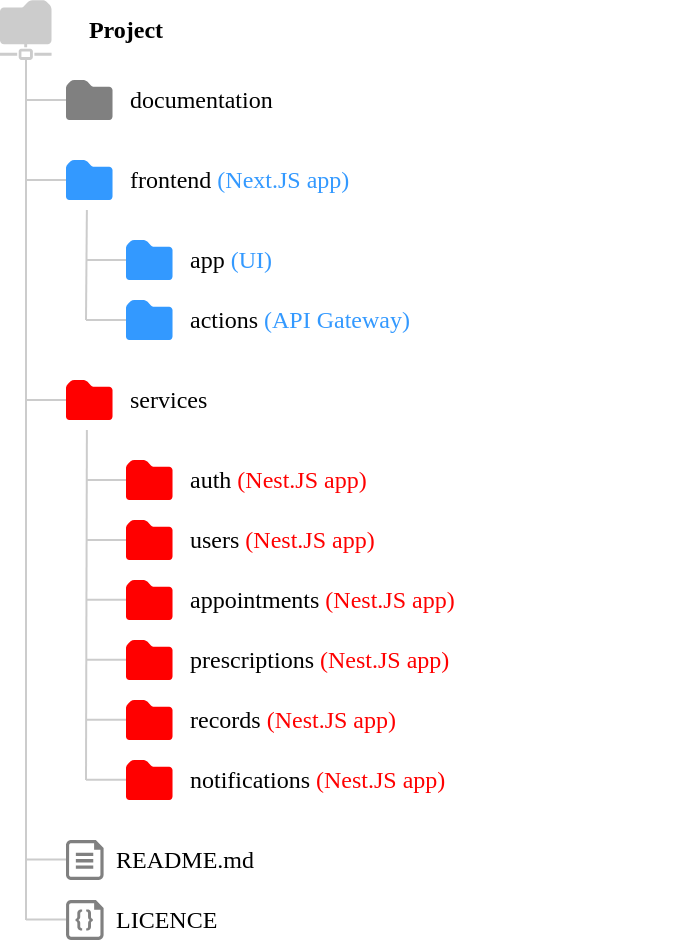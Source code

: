 <mxfile version="28.0.4">
  <diagram name="Page-1" id="RI052Ass6KsZAgoyUiPx">
    <mxGraphModel dx="920" dy="574" grid="1" gridSize="10" guides="1" tooltips="1" connect="1" arrows="1" fold="1" page="1" pageScale="1" pageWidth="850" pageHeight="1100" math="0" shadow="0">
      <root>
        <mxCell id="0" />
        <mxCell id="1" parent="0" />
        <mxCell id="jASODgR0XXV5XVLS1rNU-54" value="" style="group" vertex="1" connectable="0" parent="1">
          <mxGeometry x="87" y="80" width="343" height="475" as="geometry" />
        </mxCell>
        <mxCell id="jASODgR0XXV5XVLS1rNU-2" value="&lt;font face=&quot;Fira Code&quot;&gt;&lt;b&gt;Project&lt;/b&gt;&lt;/font&gt;" style="text;html=1;align=center;verticalAlign=middle;whiteSpace=wrap;rounded=0;" vertex="1" parent="jASODgR0XXV5XVLS1rNU-54">
          <mxGeometry x="33" width="60" height="30" as="geometry" />
        </mxCell>
        <mxCell id="jASODgR0XXV5XVLS1rNU-3" value="" style="endArrow=none;html=1;rounded=0;strokeColor=#CCCCCC;" edge="1" parent="jASODgR0XXV5XVLS1rNU-54">
          <mxGeometry width="50" height="50" relative="1" as="geometry">
            <mxPoint x="13" y="460" as="sourcePoint" />
            <mxPoint x="13" y="30" as="targetPoint" />
          </mxGeometry>
        </mxCell>
        <mxCell id="jASODgR0XXV5XVLS1rNU-5" value="" style="sketch=0;aspect=fixed;pointerEvents=1;shadow=0;dashed=0;html=1;strokeColor=none;labelPosition=center;verticalLabelPosition=bottom;verticalAlign=top;align=center;fillColor=#808080;shape=mxgraph.mscae.enterprise.folder" vertex="1" parent="jASODgR0XXV5XVLS1rNU-54">
          <mxGeometry x="33" y="40" width="23.26" height="20" as="geometry" />
        </mxCell>
        <mxCell id="jASODgR0XXV5XVLS1rNU-6" value="" style="endArrow=none;html=1;rounded=0;strokeColor=#CCCCCC;entryX=0;entryY=0.5;entryDx=0;entryDy=0;entryPerimeter=0;" edge="1" parent="jASODgR0XXV5XVLS1rNU-54" target="jASODgR0XXV5XVLS1rNU-5">
          <mxGeometry width="50" height="50" relative="1" as="geometry">
            <mxPoint x="13" y="50" as="sourcePoint" />
            <mxPoint x="13" y="150" as="targetPoint" />
          </mxGeometry>
        </mxCell>
        <mxCell id="jASODgR0XXV5XVLS1rNU-7" value="&lt;font face=&quot;Fira Code&quot;&gt;documentation&lt;/font&gt;" style="text;html=1;align=left;verticalAlign=middle;whiteSpace=wrap;rounded=0;" vertex="1" parent="jASODgR0XXV5XVLS1rNU-54">
          <mxGeometry x="63" y="35" width="100" height="30" as="geometry" />
        </mxCell>
        <mxCell id="jASODgR0XXV5XVLS1rNU-8" value="" style="sketch=0;aspect=fixed;pointerEvents=1;shadow=0;dashed=0;html=1;strokeColor=none;labelPosition=center;verticalLabelPosition=bottom;verticalAlign=top;align=center;fillColor=#3399FF;shape=mxgraph.mscae.enterprise.folder" vertex="1" parent="jASODgR0XXV5XVLS1rNU-54">
          <mxGeometry x="33" y="80" width="23.26" height="20" as="geometry" />
        </mxCell>
        <mxCell id="jASODgR0XXV5XVLS1rNU-10" value="" style="endArrow=none;html=1;rounded=0;strokeColor=#CCCCCC;entryX=0;entryY=0.5;entryDx=0;entryDy=0;entryPerimeter=0;" edge="1" parent="jASODgR0XXV5XVLS1rNU-54" target="jASODgR0XXV5XVLS1rNU-8">
          <mxGeometry width="50" height="50" relative="1" as="geometry">
            <mxPoint x="13" y="90" as="sourcePoint" />
            <mxPoint x="33" y="70" as="targetPoint" />
          </mxGeometry>
        </mxCell>
        <mxCell id="jASODgR0XXV5XVLS1rNU-11" value="&lt;font face=&quot;Fira Code&quot;&gt;frontend &lt;font style=&quot;color: rgb(51, 153, 255);&quot;&gt;(Next.JS app)&lt;/font&gt;&lt;/font&gt;" style="text;html=1;align=left;verticalAlign=middle;whiteSpace=wrap;rounded=0;" vertex="1" parent="jASODgR0XXV5XVLS1rNU-54">
          <mxGeometry x="63" y="75" width="180" height="30" as="geometry" />
        </mxCell>
        <mxCell id="jASODgR0XXV5XVLS1rNU-12" value="" style="endArrow=none;html=1;rounded=0;strokeColor=#CCCCCC;curved=1;" edge="1" parent="jASODgR0XXV5XVLS1rNU-54">
          <mxGeometry width="50" height="50" relative="1" as="geometry">
            <mxPoint x="43" y="160" as="sourcePoint" />
            <mxPoint x="43.44" y="105" as="targetPoint" />
          </mxGeometry>
        </mxCell>
        <mxCell id="jASODgR0XXV5XVLS1rNU-15" value="" style="sketch=0;aspect=fixed;pointerEvents=1;shadow=0;dashed=0;html=1;strokeColor=none;labelPosition=center;verticalLabelPosition=bottom;verticalAlign=top;align=center;fillColor=#3399FF;shape=mxgraph.mscae.enterprise.folder" vertex="1" parent="jASODgR0XXV5XVLS1rNU-54">
          <mxGeometry x="63" y="120" width="23.26" height="20" as="geometry" />
        </mxCell>
        <mxCell id="jASODgR0XXV5XVLS1rNU-16" value="" style="endArrow=none;html=1;rounded=0;strokeColor=#CCCCCC;entryX=0;entryY=0.5;entryDx=0;entryDy=0;entryPerimeter=0;" edge="1" parent="jASODgR0XXV5XVLS1rNU-54" target="jASODgR0XXV5XVLS1rNU-15">
          <mxGeometry width="50" height="50" relative="1" as="geometry">
            <mxPoint x="43" y="130" as="sourcePoint" />
            <mxPoint x="73" y="110" as="targetPoint" />
          </mxGeometry>
        </mxCell>
        <mxCell id="jASODgR0XXV5XVLS1rNU-17" value="&lt;font face=&quot;Fira Code&quot;&gt;app&amp;nbsp;&lt;font style=&quot;color: rgb(51, 153, 255);&quot;&gt;(UI)&lt;/font&gt;&lt;/font&gt;" style="text;html=1;align=left;verticalAlign=middle;whiteSpace=wrap;rounded=0;" vertex="1" parent="jASODgR0XXV5XVLS1rNU-54">
          <mxGeometry x="93" y="115" width="130" height="30" as="geometry" />
        </mxCell>
        <mxCell id="jASODgR0XXV5XVLS1rNU-18" value="" style="sketch=0;aspect=fixed;pointerEvents=1;shadow=0;dashed=0;html=1;strokeColor=none;labelPosition=center;verticalLabelPosition=bottom;verticalAlign=top;align=center;fillColor=#3399FF;shape=mxgraph.mscae.enterprise.folder" vertex="1" parent="jASODgR0XXV5XVLS1rNU-54">
          <mxGeometry x="63" y="150" width="23.26" height="20" as="geometry" />
        </mxCell>
        <mxCell id="jASODgR0XXV5XVLS1rNU-19" value="&lt;font face=&quot;Fira Code&quot;&gt;actions&amp;nbsp;&lt;font style=&quot;color: rgb(51, 153, 255);&quot;&gt;(API Gateway)&lt;/font&gt;&lt;/font&gt;" style="text;html=1;align=left;verticalAlign=middle;whiteSpace=wrap;rounded=0;" vertex="1" parent="jASODgR0XXV5XVLS1rNU-54">
          <mxGeometry x="93" y="145" width="180" height="30" as="geometry" />
        </mxCell>
        <mxCell id="jASODgR0XXV5XVLS1rNU-20" value="" style="endArrow=none;html=1;rounded=0;strokeColor=#CCCCCC;entryX=0;entryY=0.5;entryDx=0;entryDy=0;entryPerimeter=0;" edge="1" parent="jASODgR0XXV5XVLS1rNU-54" target="jASODgR0XXV5XVLS1rNU-18">
          <mxGeometry width="50" height="50" relative="1" as="geometry">
            <mxPoint x="43" y="160" as="sourcePoint" />
            <mxPoint x="73" y="130" as="targetPoint" />
          </mxGeometry>
        </mxCell>
        <mxCell id="jASODgR0XXV5XVLS1rNU-21" value="" style="sketch=0;aspect=fixed;pointerEvents=1;shadow=0;dashed=0;html=1;strokeColor=none;labelPosition=center;verticalLabelPosition=bottom;verticalAlign=top;align=center;fillColor=#FF0000;shape=mxgraph.mscae.enterprise.folder" vertex="1" parent="jASODgR0XXV5XVLS1rNU-54">
          <mxGeometry x="33" y="190" width="23.26" height="20" as="geometry" />
        </mxCell>
        <mxCell id="jASODgR0XXV5XVLS1rNU-22" value="&lt;font face=&quot;Fira Code&quot;&gt;services&lt;/font&gt;" style="text;html=1;align=left;verticalAlign=middle;whiteSpace=wrap;rounded=0;" vertex="1" parent="jASODgR0XXV5XVLS1rNU-54">
          <mxGeometry x="63" y="185" width="70" height="30" as="geometry" />
        </mxCell>
        <mxCell id="jASODgR0XXV5XVLS1rNU-23" value="" style="endArrow=none;html=1;rounded=0;strokeColor=#CCCCCC;curved=1;" edge="1" parent="jASODgR0XXV5XVLS1rNU-54">
          <mxGeometry width="50" height="50" relative="1" as="geometry">
            <mxPoint x="43" y="390" as="sourcePoint" />
            <mxPoint x="43.44" y="215" as="targetPoint" />
          </mxGeometry>
        </mxCell>
        <mxCell id="jASODgR0XXV5XVLS1rNU-24" value="" style="sketch=0;aspect=fixed;pointerEvents=1;shadow=0;dashed=0;html=1;strokeColor=none;labelPosition=center;verticalLabelPosition=bottom;verticalAlign=top;align=center;fillColor=#FF0000;shape=mxgraph.mscae.enterprise.folder" vertex="1" parent="jASODgR0XXV5XVLS1rNU-54">
          <mxGeometry x="63" y="230" width="23.26" height="20" as="geometry" />
        </mxCell>
        <mxCell id="jASODgR0XXV5XVLS1rNU-25" value="" style="endArrow=none;html=1;rounded=0;strokeColor=#CCCCCC;entryX=0;entryY=0.5;entryDx=0;entryDy=0;entryPerimeter=0;" edge="1" parent="jASODgR0XXV5XVLS1rNU-54" target="jASODgR0XXV5XVLS1rNU-24">
          <mxGeometry width="50" height="50" relative="1" as="geometry">
            <mxPoint x="43" y="240" as="sourcePoint" />
            <mxPoint x="73" y="220" as="targetPoint" />
          </mxGeometry>
        </mxCell>
        <mxCell id="jASODgR0XXV5XVLS1rNU-26" value="&lt;font face=&quot;Fira Code&quot;&gt;auth&amp;nbsp;&lt;font style=&quot;color: rgb(255, 0, 0);&quot;&gt;(Nest.JS app)&lt;/font&gt;&lt;/font&gt;" style="text;html=1;align=left;verticalAlign=middle;whiteSpace=wrap;rounded=0;" vertex="1" parent="jASODgR0XXV5XVLS1rNU-54">
          <mxGeometry x="93" y="225" width="210" height="30" as="geometry" />
        </mxCell>
        <mxCell id="jASODgR0XXV5XVLS1rNU-27" value="" style="sketch=0;aspect=fixed;pointerEvents=1;shadow=0;dashed=0;html=1;strokeColor=none;labelPosition=center;verticalLabelPosition=bottom;verticalAlign=top;align=center;fillColor=#FF0000;shape=mxgraph.mscae.enterprise.folder" vertex="1" parent="jASODgR0XXV5XVLS1rNU-54">
          <mxGeometry x="63" y="260" width="23.26" height="20" as="geometry" />
        </mxCell>
        <mxCell id="jASODgR0XXV5XVLS1rNU-28" value="&lt;font face=&quot;Fira Code&quot;&gt;users&amp;nbsp;&lt;font style=&quot;color: rgb(255, 0, 0);&quot;&gt;(Nest.JS app)&lt;/font&gt;&lt;/font&gt;" style="text;html=1;align=left;verticalAlign=middle;whiteSpace=wrap;rounded=0;" vertex="1" parent="jASODgR0XXV5XVLS1rNU-54">
          <mxGeometry x="93" y="255" width="250" height="30" as="geometry" />
        </mxCell>
        <mxCell id="jASODgR0XXV5XVLS1rNU-29" value="" style="endArrow=none;html=1;rounded=0;strokeColor=#CCCCCC;entryX=0;entryY=0.5;entryDx=0;entryDy=0;entryPerimeter=0;" edge="1" parent="jASODgR0XXV5XVLS1rNU-54" target="jASODgR0XXV5XVLS1rNU-27">
          <mxGeometry width="50" height="50" relative="1" as="geometry">
            <mxPoint x="43" y="270" as="sourcePoint" />
            <mxPoint x="73" y="240" as="targetPoint" />
          </mxGeometry>
        </mxCell>
        <mxCell id="jASODgR0XXV5XVLS1rNU-30" value="" style="endArrow=none;html=1;rounded=0;strokeColor=#CCCCCC;entryX=0;entryY=0.5;entryDx=0;entryDy=0;entryPerimeter=0;" edge="1" parent="jASODgR0XXV5XVLS1rNU-54" target="jASODgR0XXV5XVLS1rNU-21">
          <mxGeometry width="50" height="50" relative="1" as="geometry">
            <mxPoint x="13" y="200" as="sourcePoint" />
            <mxPoint x="33" y="185" as="targetPoint" />
          </mxGeometry>
        </mxCell>
        <mxCell id="jASODgR0XXV5XVLS1rNU-31" value="" style="sketch=0;aspect=fixed;pointerEvents=1;shadow=0;dashed=0;html=1;strokeColor=none;labelPosition=center;verticalLabelPosition=bottom;verticalAlign=top;align=center;fillColor=#FF0000;shape=mxgraph.mscae.enterprise.folder" vertex="1" parent="jASODgR0XXV5XVLS1rNU-54">
          <mxGeometry x="63" y="290" width="23.26" height="20" as="geometry" />
        </mxCell>
        <mxCell id="jASODgR0XXV5XVLS1rNU-32" value="&lt;font face=&quot;Fira Code&quot;&gt;appointments&amp;nbsp;&lt;font style=&quot;color: rgb(255, 0, 0);&quot;&gt;(Nest.JS app)&lt;/font&gt;&lt;/font&gt;" style="text;html=1;align=left;verticalAlign=middle;whiteSpace=wrap;rounded=0;" vertex="1" parent="jASODgR0XXV5XVLS1rNU-54">
          <mxGeometry x="93" y="285" width="210" height="30" as="geometry" />
        </mxCell>
        <mxCell id="jASODgR0XXV5XVLS1rNU-33" value="" style="sketch=0;aspect=fixed;pointerEvents=1;shadow=0;dashed=0;html=1;strokeColor=none;labelPosition=center;verticalLabelPosition=bottom;verticalAlign=top;align=center;fillColor=#FF0000;shape=mxgraph.mscae.enterprise.folder" vertex="1" parent="jASODgR0XXV5XVLS1rNU-54">
          <mxGeometry x="63" y="320" width="23.26" height="20" as="geometry" />
        </mxCell>
        <mxCell id="jASODgR0XXV5XVLS1rNU-34" value="&lt;font face=&quot;Fira Code&quot;&gt;prescriptions&amp;nbsp;&lt;font style=&quot;color: rgb(255, 0, 0);&quot;&gt;(Nest.JS app)&lt;/font&gt;&lt;/font&gt;" style="text;html=1;align=left;verticalAlign=middle;whiteSpace=wrap;rounded=0;" vertex="1" parent="jASODgR0XXV5XVLS1rNU-54">
          <mxGeometry x="93" y="315" width="250" height="30" as="geometry" />
        </mxCell>
        <mxCell id="jASODgR0XXV5XVLS1rNU-35" value="" style="sketch=0;aspect=fixed;pointerEvents=1;shadow=0;dashed=0;html=1;strokeColor=none;labelPosition=center;verticalLabelPosition=bottom;verticalAlign=top;align=center;fillColor=#FF0000;shape=mxgraph.mscae.enterprise.folder" vertex="1" parent="jASODgR0XXV5XVLS1rNU-54">
          <mxGeometry x="63" y="350" width="23.26" height="20" as="geometry" />
        </mxCell>
        <mxCell id="jASODgR0XXV5XVLS1rNU-36" value="&lt;font face=&quot;Fira Code&quot;&gt;records&amp;nbsp;&lt;font style=&quot;color: rgb(255, 0, 0);&quot;&gt;(Nest.JS app)&lt;/font&gt;&lt;/font&gt;" style="text;html=1;align=left;verticalAlign=middle;whiteSpace=wrap;rounded=0;" vertex="1" parent="jASODgR0XXV5XVLS1rNU-54">
          <mxGeometry x="93" y="345" width="210" height="30" as="geometry" />
        </mxCell>
        <mxCell id="jASODgR0XXV5XVLS1rNU-37" value="" style="sketch=0;aspect=fixed;pointerEvents=1;shadow=0;dashed=0;html=1;strokeColor=none;labelPosition=center;verticalLabelPosition=bottom;verticalAlign=top;align=center;fillColor=#FF0000;shape=mxgraph.mscae.enterprise.folder" vertex="1" parent="jASODgR0XXV5XVLS1rNU-54">
          <mxGeometry x="63" y="380" width="23.26" height="20" as="geometry" />
        </mxCell>
        <mxCell id="jASODgR0XXV5XVLS1rNU-38" value="&lt;font face=&quot;Fira Code&quot;&gt;notifications&amp;nbsp;&lt;font style=&quot;color: rgb(255, 0, 0);&quot;&gt;(Nest.JS app)&lt;/font&gt;&lt;/font&gt;" style="text;html=1;align=left;verticalAlign=middle;whiteSpace=wrap;rounded=0;" vertex="1" parent="jASODgR0XXV5XVLS1rNU-54">
          <mxGeometry x="93" y="375" width="250" height="30" as="geometry" />
        </mxCell>
        <mxCell id="jASODgR0XXV5XVLS1rNU-39" value="" style="endArrow=none;html=1;rounded=0;strokeColor=#CCCCCC;entryX=0;entryY=0.5;entryDx=0;entryDy=0;entryPerimeter=0;" edge="1" parent="jASODgR0XXV5XVLS1rNU-54">
          <mxGeometry width="50" height="50" relative="1" as="geometry">
            <mxPoint x="43" y="299.89" as="sourcePoint" />
            <mxPoint x="63" y="299.89" as="targetPoint" />
          </mxGeometry>
        </mxCell>
        <mxCell id="jASODgR0XXV5XVLS1rNU-40" value="" style="endArrow=none;html=1;rounded=0;strokeColor=#CCCCCC;entryX=0;entryY=0.5;entryDx=0;entryDy=0;entryPerimeter=0;" edge="1" parent="jASODgR0XXV5XVLS1rNU-54">
          <mxGeometry width="50" height="50" relative="1" as="geometry">
            <mxPoint x="43" y="329.89" as="sourcePoint" />
            <mxPoint x="63" y="329.89" as="targetPoint" />
          </mxGeometry>
        </mxCell>
        <mxCell id="jASODgR0XXV5XVLS1rNU-41" value="" style="endArrow=none;html=1;rounded=0;strokeColor=#CCCCCC;entryX=0;entryY=0.5;entryDx=0;entryDy=0;entryPerimeter=0;" edge="1" parent="jASODgR0XXV5XVLS1rNU-54">
          <mxGeometry width="50" height="50" relative="1" as="geometry">
            <mxPoint x="43" y="359.89" as="sourcePoint" />
            <mxPoint x="63" y="359.89" as="targetPoint" />
          </mxGeometry>
        </mxCell>
        <mxCell id="jASODgR0XXV5XVLS1rNU-42" value="" style="endArrow=none;html=1;rounded=0;strokeColor=#CCCCCC;entryX=0;entryY=0.5;entryDx=0;entryDy=0;entryPerimeter=0;" edge="1" parent="jASODgR0XXV5XVLS1rNU-54">
          <mxGeometry width="50" height="50" relative="1" as="geometry">
            <mxPoint x="43" y="389.89" as="sourcePoint" />
            <mxPoint x="63" y="389.89" as="targetPoint" />
          </mxGeometry>
        </mxCell>
        <mxCell id="jASODgR0XXV5XVLS1rNU-44" value="&lt;font face=&quot;Fira Code&quot;&gt;README.md&lt;/font&gt;" style="text;html=1;align=left;verticalAlign=middle;whiteSpace=wrap;rounded=0;" vertex="1" parent="jASODgR0XXV5XVLS1rNU-54">
          <mxGeometry x="56.26" y="415" width="70" height="30" as="geometry" />
        </mxCell>
        <mxCell id="jASODgR0XXV5XVLS1rNU-46" value="&lt;font face=&quot;Fira Code&quot;&gt;LICENCE&lt;/font&gt;" style="text;html=1;align=left;verticalAlign=middle;whiteSpace=wrap;rounded=0;" vertex="1" parent="jASODgR0XXV5XVLS1rNU-54">
          <mxGeometry x="56.26" y="445" width="70" height="30" as="geometry" />
        </mxCell>
        <mxCell id="jASODgR0XXV5XVLS1rNU-48" value="" style="sketch=0;aspect=fixed;pointerEvents=1;shadow=0;dashed=0;html=1;strokeColor=none;labelPosition=center;verticalLabelPosition=bottom;verticalAlign=top;align=center;fillColor=#808080;shape=mxgraph.azure.code_file" vertex="1" parent="jASODgR0XXV5XVLS1rNU-54">
          <mxGeometry x="33" y="450" width="18.8" height="20" as="geometry" />
        </mxCell>
        <mxCell id="jASODgR0XXV5XVLS1rNU-49" value="" style="sketch=0;aspect=fixed;pointerEvents=1;shadow=0;dashed=0;html=1;strokeColor=none;labelPosition=center;verticalLabelPosition=bottom;verticalAlign=top;align=center;fillColor=#808080;shape=mxgraph.azure.file" vertex="1" parent="jASODgR0XXV5XVLS1rNU-54">
          <mxGeometry x="33" y="420" width="18.8" height="20" as="geometry" />
        </mxCell>
        <mxCell id="jASODgR0XXV5XVLS1rNU-50" value="" style="endArrow=none;html=1;rounded=0;strokeColor=#CCCCCC;entryX=0;entryY=0.5;entryDx=0;entryDy=0;entryPerimeter=0;" edge="1" parent="jASODgR0XXV5XVLS1rNU-54">
          <mxGeometry width="50" height="50" relative="1" as="geometry">
            <mxPoint x="13" y="429.77" as="sourcePoint" />
            <mxPoint x="33" y="429.77" as="targetPoint" />
          </mxGeometry>
        </mxCell>
        <mxCell id="jASODgR0XXV5XVLS1rNU-51" value="" style="endArrow=none;html=1;rounded=0;strokeColor=#CCCCCC;entryX=0;entryY=0.5;entryDx=0;entryDy=0;entryPerimeter=0;" edge="1" parent="jASODgR0XXV5XVLS1rNU-54">
          <mxGeometry width="50" height="50" relative="1" as="geometry">
            <mxPoint x="13" y="459.77" as="sourcePoint" />
            <mxPoint x="33" y="459.77" as="targetPoint" />
          </mxGeometry>
        </mxCell>
        <mxCell id="jASODgR0XXV5XVLS1rNU-53" value="" style="sketch=0;aspect=fixed;pointerEvents=1;shadow=0;dashed=0;html=1;strokeColor=none;labelPosition=center;verticalLabelPosition=bottom;verticalAlign=top;align=center;fillColor=light-dark(#CCCCCC,#BFD3FF);shape=mxgraph.mscae.enterprise.shared_folder" vertex="1" parent="jASODgR0XXV5XVLS1rNU-54">
          <mxGeometry width="25.8" height="30" as="geometry" />
        </mxCell>
      </root>
    </mxGraphModel>
  </diagram>
</mxfile>
